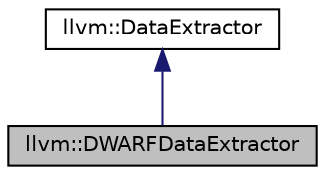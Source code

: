 digraph "llvm::DWARFDataExtractor"
{
 // LATEX_PDF_SIZE
  bgcolor="transparent";
  edge [fontname="Helvetica",fontsize="10",labelfontname="Helvetica",labelfontsize="10"];
  node [fontname="Helvetica",fontsize="10",shape=record];
  Node1 [label="llvm::DWARFDataExtractor",height=0.2,width=0.4,color="black", fillcolor="grey75", style="filled", fontcolor="black",tooltip="A DataExtractor (typically for an in-memory copy of an object-file section) plus a relocation map for..."];
  Node2 -> Node1 [dir="back",color="midnightblue",fontsize="10",style="solid",fontname="Helvetica"];
  Node2 [label="llvm::DataExtractor",height=0.2,width=0.4,color="black",URL="$classllvm_1_1DataExtractor.html",tooltip=" "];
}
